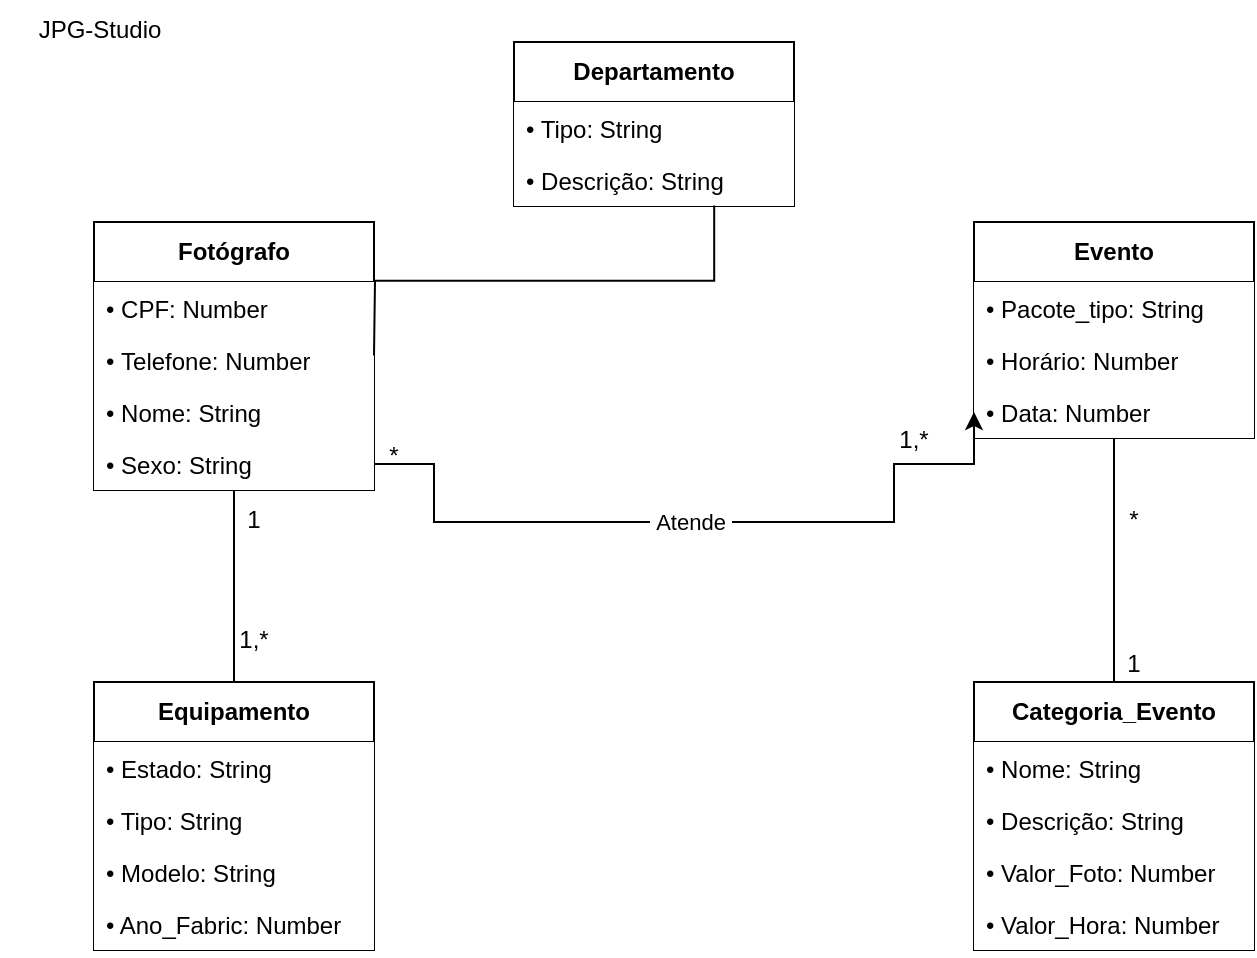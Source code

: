 <mxfile version="24.7.15">
  <diagram name="Página-1" id="F8Z5hpLlBl1g4uQZ-Wfc">
    <mxGraphModel dx="928" dy="500" grid="0" gridSize="10" guides="1" tooltips="1" connect="1" arrows="1" fold="1" page="1" pageScale="1" pageWidth="827" pageHeight="1169" math="0" shadow="0">
      <root>
        <mxCell id="0" />
        <mxCell id="1" parent="0" />
        <mxCell id="qwVp-Vp5-vLeSPL-XBcd-1" value="&lt;b&gt;Fotógrafo&lt;/b&gt;" style="swimlane;fontStyle=0;childLayout=stackLayout;horizontal=1;startSize=30;horizontalStack=0;resizeParent=1;resizeParentMax=0;resizeLast=0;collapsible=1;marginBottom=0;whiteSpace=wrap;html=1;fillColor=default;" parent="1" vertex="1">
          <mxGeometry x="110" y="260" width="140" height="134" as="geometry">
            <mxRectangle x="290" y="310" width="80" height="30" as="alternateBounds" />
          </mxGeometry>
        </mxCell>
        <mxCell id="nMENcDvX8OGzYhRb3C88-9" value="•&amp;nbsp;CPF: Number" style="text;strokeColor=none;fillColor=default;align=left;verticalAlign=top;spacingLeft=4;spacingRight=4;overflow=hidden;rotatable=0;points=[[0,0.5],[1,0.5]];portConstraint=eastwest;whiteSpace=wrap;html=1;" parent="qwVp-Vp5-vLeSPL-XBcd-1" vertex="1">
          <mxGeometry y="30" width="140" height="26" as="geometry" />
        </mxCell>
        <mxCell id="nMENcDvX8OGzYhRb3C88-13" value="•&amp;nbsp;Telefone: Number" style="text;strokeColor=none;fillColor=default;align=left;verticalAlign=top;spacingLeft=4;spacingRight=4;overflow=hidden;rotatable=0;points=[[0,0.5],[1,0.5]];portConstraint=eastwest;whiteSpace=wrap;html=1;" parent="qwVp-Vp5-vLeSPL-XBcd-1" vertex="1">
          <mxGeometry y="56" width="140" height="26" as="geometry" />
        </mxCell>
        <mxCell id="nMENcDvX8OGzYhRb3C88-12" value="•&amp;nbsp;Nome: String" style="text;strokeColor=none;fillColor=default;align=left;verticalAlign=top;spacingLeft=4;spacingRight=4;overflow=hidden;rotatable=0;points=[[0,0.5],[1,0.5]];portConstraint=eastwest;whiteSpace=wrap;html=1;" parent="qwVp-Vp5-vLeSPL-XBcd-1" vertex="1">
          <mxGeometry y="82" width="140" height="26" as="geometry" />
        </mxCell>
        <mxCell id="nMENcDvX8OGzYhRb3C88-37" value="• Sexo: String" style="text;strokeColor=none;fillColor=default;align=left;verticalAlign=top;spacingLeft=4;spacingRight=4;overflow=hidden;rotatable=0;points=[[0,0.5],[1,0.5]];portConstraint=eastwest;whiteSpace=wrap;html=1;" parent="qwVp-Vp5-vLeSPL-XBcd-1" vertex="1">
          <mxGeometry y="108" width="140" height="26" as="geometry" />
        </mxCell>
        <mxCell id="nMENcDvX8OGzYhRb3C88-17" value="&lt;b&gt;Evento&lt;/b&gt;" style="swimlane;fontStyle=0;childLayout=stackLayout;horizontal=1;startSize=30;horizontalStack=0;resizeParent=1;resizeParentMax=0;resizeLast=0;collapsible=1;marginBottom=0;whiteSpace=wrap;html=1;fillColor=default;" parent="1" vertex="1">
          <mxGeometry x="550" y="260" width="140" height="108" as="geometry">
            <mxRectangle x="290" y="310" width="80" height="30" as="alternateBounds" />
          </mxGeometry>
        </mxCell>
        <mxCell id="nMENcDvX8OGzYhRb3C88-18" value="• Pacote_tipo: String" style="text;strokeColor=none;fillColor=default;align=left;verticalAlign=top;spacingLeft=4;spacingRight=4;overflow=hidden;rotatable=0;points=[[0,0.5],[1,0.5]];portConstraint=eastwest;whiteSpace=wrap;html=1;" parent="nMENcDvX8OGzYhRb3C88-17" vertex="1">
          <mxGeometry y="30" width="140" height="26" as="geometry" />
        </mxCell>
        <mxCell id="nMENcDvX8OGzYhRb3C88-19" value="• Horário: Number" style="text;strokeColor=none;fillColor=default;align=left;verticalAlign=top;spacingLeft=4;spacingRight=4;overflow=hidden;rotatable=0;points=[[0,0.5],[1,0.5]];portConstraint=eastwest;whiteSpace=wrap;html=1;" parent="nMENcDvX8OGzYhRb3C88-17" vertex="1">
          <mxGeometry y="56" width="140" height="26" as="geometry" />
        </mxCell>
        <mxCell id="nMENcDvX8OGzYhRb3C88-20" value="• Data: Number" style="text;strokeColor=none;fillColor=default;align=left;verticalAlign=top;spacingLeft=4;spacingRight=4;overflow=hidden;rotatable=0;points=[[0,0.5],[1,0.5]];portConstraint=eastwest;whiteSpace=wrap;html=1;" parent="nMENcDvX8OGzYhRb3C88-17" vertex="1">
          <mxGeometry y="82" width="140" height="26" as="geometry" />
        </mxCell>
        <mxCell id="nMENcDvX8OGzYhRb3C88-25" value="&lt;b&gt;Categoria_Evento&lt;/b&gt;" style="swimlane;fontStyle=0;childLayout=stackLayout;horizontal=1;startSize=30;horizontalStack=0;resizeParent=1;resizeParentMax=0;resizeLast=0;collapsible=1;marginBottom=0;whiteSpace=wrap;html=1;fillColor=default;" parent="1" vertex="1">
          <mxGeometry x="550" y="490" width="140" height="134" as="geometry">
            <mxRectangle x="290" y="310" width="80" height="30" as="alternateBounds" />
          </mxGeometry>
        </mxCell>
        <mxCell id="nMENcDvX8OGzYhRb3C88-27" value="• Nome: String" style="text;strokeColor=none;fillColor=default;align=left;verticalAlign=top;spacingLeft=4;spacingRight=4;overflow=hidden;rotatable=0;points=[[0,0.5],[1,0.5]];portConstraint=eastwest;whiteSpace=wrap;html=1;" parent="nMENcDvX8OGzYhRb3C88-25" vertex="1">
          <mxGeometry y="30" width="140" height="26" as="geometry" />
        </mxCell>
        <mxCell id="nMENcDvX8OGzYhRb3C88-28" value="• Descrição: String" style="text;strokeColor=none;fillColor=default;align=left;verticalAlign=top;spacingLeft=4;spacingRight=4;overflow=hidden;rotatable=0;points=[[0,0.5],[1,0.5]];portConstraint=eastwest;whiteSpace=wrap;html=1;" parent="nMENcDvX8OGzYhRb3C88-25" vertex="1">
          <mxGeometry y="56" width="140" height="26" as="geometry" />
        </mxCell>
        <mxCell id="nMENcDvX8OGzYhRb3C88-29" value="• Valor_Foto: Number" style="text;strokeColor=none;fillColor=default;align=left;verticalAlign=top;spacingLeft=4;spacingRight=4;overflow=hidden;rotatable=0;points=[[0,0.5],[1,0.5]];portConstraint=eastwest;whiteSpace=wrap;html=1;" parent="nMENcDvX8OGzYhRb3C88-25" vertex="1">
          <mxGeometry y="82" width="140" height="26" as="geometry" />
        </mxCell>
        <mxCell id="nMENcDvX8OGzYhRb3C88-30" value="• Valor_Hora: Number" style="text;strokeColor=none;fillColor=default;align=left;verticalAlign=top;spacingLeft=4;spacingRight=4;overflow=hidden;rotatable=0;points=[[0,0.5],[1,0.5]];portConstraint=eastwest;whiteSpace=wrap;html=1;" parent="nMENcDvX8OGzYhRb3C88-25" vertex="1">
          <mxGeometry y="108" width="140" height="26" as="geometry" />
        </mxCell>
        <mxCell id="nMENcDvX8OGzYhRb3C88-31" value="&lt;b&gt;Departamento&lt;/b&gt;" style="swimlane;fontStyle=0;childLayout=stackLayout;horizontal=1;startSize=30;horizontalStack=0;resizeParent=1;resizeParentMax=0;resizeLast=0;collapsible=1;marginBottom=0;whiteSpace=wrap;html=1;fillColor=default;" parent="1" vertex="1">
          <mxGeometry x="320" y="170" width="140" height="82" as="geometry">
            <mxRectangle x="290" y="310" width="80" height="30" as="alternateBounds" />
          </mxGeometry>
        </mxCell>
        <mxCell id="nMENcDvX8OGzYhRb3C88-33" value="• Tipo: String" style="text;strokeColor=none;fillColor=default;align=left;verticalAlign=top;spacingLeft=4;spacingRight=4;overflow=hidden;rotatable=0;points=[[0,0.5],[1,0.5]];portConstraint=eastwest;whiteSpace=wrap;html=1;" parent="nMENcDvX8OGzYhRb3C88-31" vertex="1">
          <mxGeometry y="30" width="140" height="26" as="geometry" />
        </mxCell>
        <mxCell id="nMENcDvX8OGzYhRb3C88-34" value="• Descrição: String" style="text;strokeColor=none;fillColor=default;align=left;verticalAlign=top;spacingLeft=4;spacingRight=4;overflow=hidden;rotatable=0;points=[[0,0.5],[1,0.5]];portConstraint=eastwest;whiteSpace=wrap;html=1;" parent="nMENcDvX8OGzYhRb3C88-31" vertex="1">
          <mxGeometry y="56" width="140" height="26" as="geometry" />
        </mxCell>
        <mxCell id="nMENcDvX8OGzYhRb3C88-38" value="&lt;b&gt;Equipamento&lt;/b&gt;" style="swimlane;fontStyle=0;childLayout=stackLayout;horizontal=1;startSize=30;horizontalStack=0;resizeParent=1;resizeParentMax=0;resizeLast=0;collapsible=1;marginBottom=0;whiteSpace=wrap;html=1;fillColor=default;" parent="1" vertex="1">
          <mxGeometry x="110" y="490" width="140" height="134" as="geometry">
            <mxRectangle x="290" y="310" width="80" height="30" as="alternateBounds" />
          </mxGeometry>
        </mxCell>
        <mxCell id="nMENcDvX8OGzYhRb3C88-40" value="• Estado: String" style="text;strokeColor=none;fillColor=default;align=left;verticalAlign=top;spacingLeft=4;spacingRight=4;overflow=hidden;rotatable=0;points=[[0,0.5],[1,0.5]];portConstraint=eastwest;whiteSpace=wrap;html=1;" parent="nMENcDvX8OGzYhRb3C88-38" vertex="1">
          <mxGeometry y="30" width="140" height="26" as="geometry" />
        </mxCell>
        <mxCell id="nMENcDvX8OGzYhRb3C88-41" value="• Tipo: String" style="text;strokeColor=none;fillColor=default;align=left;verticalAlign=top;spacingLeft=4;spacingRight=4;overflow=hidden;rotatable=0;points=[[0,0.5],[1,0.5]];portConstraint=eastwest;whiteSpace=wrap;html=1;" parent="nMENcDvX8OGzYhRb3C88-38" vertex="1">
          <mxGeometry y="56" width="140" height="26" as="geometry" />
        </mxCell>
        <mxCell id="nMENcDvX8OGzYhRb3C88-42" value="• Modelo: String" style="text;strokeColor=none;fillColor=default;align=left;verticalAlign=top;spacingLeft=4;spacingRight=4;overflow=hidden;rotatable=0;points=[[0,0.5],[1,0.5]];portConstraint=eastwest;whiteSpace=wrap;html=1;" parent="nMENcDvX8OGzYhRb3C88-38" vertex="1">
          <mxGeometry y="82" width="140" height="26" as="geometry" />
        </mxCell>
        <mxCell id="nMENcDvX8OGzYhRb3C88-43" value="• Ano_Fabric: Number" style="text;strokeColor=none;fillColor=default;align=left;verticalAlign=top;spacingLeft=4;spacingRight=4;overflow=hidden;rotatable=0;points=[[0,0.5],[1,0.5]];portConstraint=eastwest;whiteSpace=wrap;html=1;" parent="nMENcDvX8OGzYhRb3C88-38" vertex="1">
          <mxGeometry y="108" width="140" height="26" as="geometry" />
        </mxCell>
        <mxCell id="nMENcDvX8OGzYhRb3C88-45" value="" style="endArrow=none;html=1;endSize=12;startArrow=none;startSize=14;startFill=0;edgeStyle=orthogonalEdgeStyle;align=left;verticalAlign=bottom;rounded=0;entryX=0.5;entryY=0;entryDx=0;entryDy=0;exitX=0.5;exitY=1;exitDx=0;exitDy=0;endFill=0;" parent="1" source="qwVp-Vp5-vLeSPL-XBcd-1" target="nMENcDvX8OGzYhRb3C88-38" edge="1">
          <mxGeometry x="0.792" relative="1" as="geometry">
            <mxPoint x="180" y="410" as="sourcePoint" />
            <mxPoint x="180" y="400" as="targetPoint" />
            <mxPoint as="offset" />
          </mxGeometry>
        </mxCell>
        <mxCell id="nMENcDvX8OGzYhRb3C88-48" value="" style="endArrow=none;html=1;endSize=12;startArrow=none;startSize=14;startFill=0;edgeStyle=orthogonalEdgeStyle;align=left;verticalAlign=bottom;rounded=0;entryX=0.5;entryY=0;entryDx=0;entryDy=0;exitX=0.5;exitY=1;exitDx=0;exitDy=0;endFill=0;" parent="1" source="nMENcDvX8OGzYhRb3C88-17" target="nMENcDvX8OGzYhRb3C88-25" edge="1">
          <mxGeometry x="-0.466" y="2" relative="1" as="geometry">
            <mxPoint x="400" y="364" as="sourcePoint" />
            <mxPoint x="400" y="460" as="targetPoint" />
            <mxPoint as="offset" />
            <Array as="points">
              <mxPoint x="620" y="460" />
              <mxPoint x="620" y="460" />
            </Array>
          </mxGeometry>
        </mxCell>
        <mxCell id="nMENcDvX8OGzYhRb3C88-54" style="edgeStyle=orthogonalEdgeStyle;rounded=0;orthogonalLoop=1;jettySize=auto;html=1;entryX=0;entryY=0.5;entryDx=0;entryDy=0;exitX=1;exitY=0.5;exitDx=0;exitDy=0;" parent="1" source="nMENcDvX8OGzYhRb3C88-37" target="nMENcDvX8OGzYhRb3C88-20" edge="1">
          <mxGeometry relative="1" as="geometry">
            <Array as="points">
              <mxPoint x="280" y="381" />
              <mxPoint x="280" y="410" />
              <mxPoint x="510" y="410" />
              <mxPoint x="510" y="381" />
            </Array>
          </mxGeometry>
        </mxCell>
        <mxCell id="nMENcDvX8OGzYhRb3C88-55" value="&amp;nbsp;Atende&amp;nbsp;" style="edgeLabel;html=1;align=center;verticalAlign=middle;resizable=0;points=[];" parent="nMENcDvX8OGzYhRb3C88-54" vertex="1" connectable="0">
          <mxGeometry x="-0.398" y="-4" relative="1" as="geometry">
            <mxPoint x="71" y="-4" as="offset" />
          </mxGeometry>
        </mxCell>
        <mxCell id="nMENcDvX8OGzYhRb3C88-61" value="" style="endArrow=none;html=1;endSize=12;startArrow=none;startSize=14;startFill=0;edgeStyle=orthogonalEdgeStyle;align=left;verticalAlign=bottom;rounded=0;entryX=1;entryY=0.5;entryDx=0;entryDy=0;exitX=0.715;exitY=0.989;exitDx=0;exitDy=0;endFill=0;exitPerimeter=0;" parent="1" source="nMENcDvX8OGzYhRb3C88-34" edge="1">
          <mxGeometry x="-0.5" relative="1" as="geometry">
            <mxPoint x="330" y="326.8" as="sourcePoint" />
            <mxPoint x="250" y="326.8" as="targetPoint" />
            <mxPoint as="offset" />
          </mxGeometry>
        </mxCell>
        <mxCell id="nMENcDvX8OGzYhRb3C88-67" value="*" style="text;html=1;align=center;verticalAlign=middle;whiteSpace=wrap;rounded=0;" parent="1" vertex="1">
          <mxGeometry x="230" y="368" width="60" height="18" as="geometry" />
        </mxCell>
        <mxCell id="nMENcDvX8OGzYhRb3C88-72" value="1,*" style="text;html=1;align=center;verticalAlign=middle;whiteSpace=wrap;rounded=0;" parent="1" vertex="1">
          <mxGeometry x="490" y="360" width="60" height="18" as="geometry" />
        </mxCell>
        <mxCell id="nMENcDvX8OGzYhRb3C88-77" value="1" style="text;html=1;align=center;verticalAlign=middle;whiteSpace=wrap;rounded=0;" parent="1" vertex="1">
          <mxGeometry x="160" y="400" width="60" height="18" as="geometry" />
        </mxCell>
        <mxCell id="nMENcDvX8OGzYhRb3C88-78" value="1,*" style="text;html=1;align=center;verticalAlign=middle;whiteSpace=wrap;rounded=0;" parent="1" vertex="1">
          <mxGeometry x="160" y="460" width="60" height="18" as="geometry" />
        </mxCell>
        <mxCell id="nMENcDvX8OGzYhRb3C88-79" value="1" style="text;html=1;align=center;verticalAlign=middle;whiteSpace=wrap;rounded=0;" parent="1" vertex="1">
          <mxGeometry x="600" y="472" width="60" height="18" as="geometry" />
        </mxCell>
        <mxCell id="nMENcDvX8OGzYhRb3C88-80" value="*" style="text;html=1;align=center;verticalAlign=middle;whiteSpace=wrap;rounded=0;" parent="1" vertex="1">
          <mxGeometry x="600" y="400" width="60" height="18" as="geometry" />
        </mxCell>
        <mxCell id="nMENcDvX8OGzYhRb3C88-81" value="JPG-Studio" style="text;html=1;align=center;verticalAlign=middle;whiteSpace=wrap;rounded=0;" parent="1" vertex="1">
          <mxGeometry x="63" y="149" width="100" height="30" as="geometry" />
        </mxCell>
      </root>
    </mxGraphModel>
  </diagram>
</mxfile>
